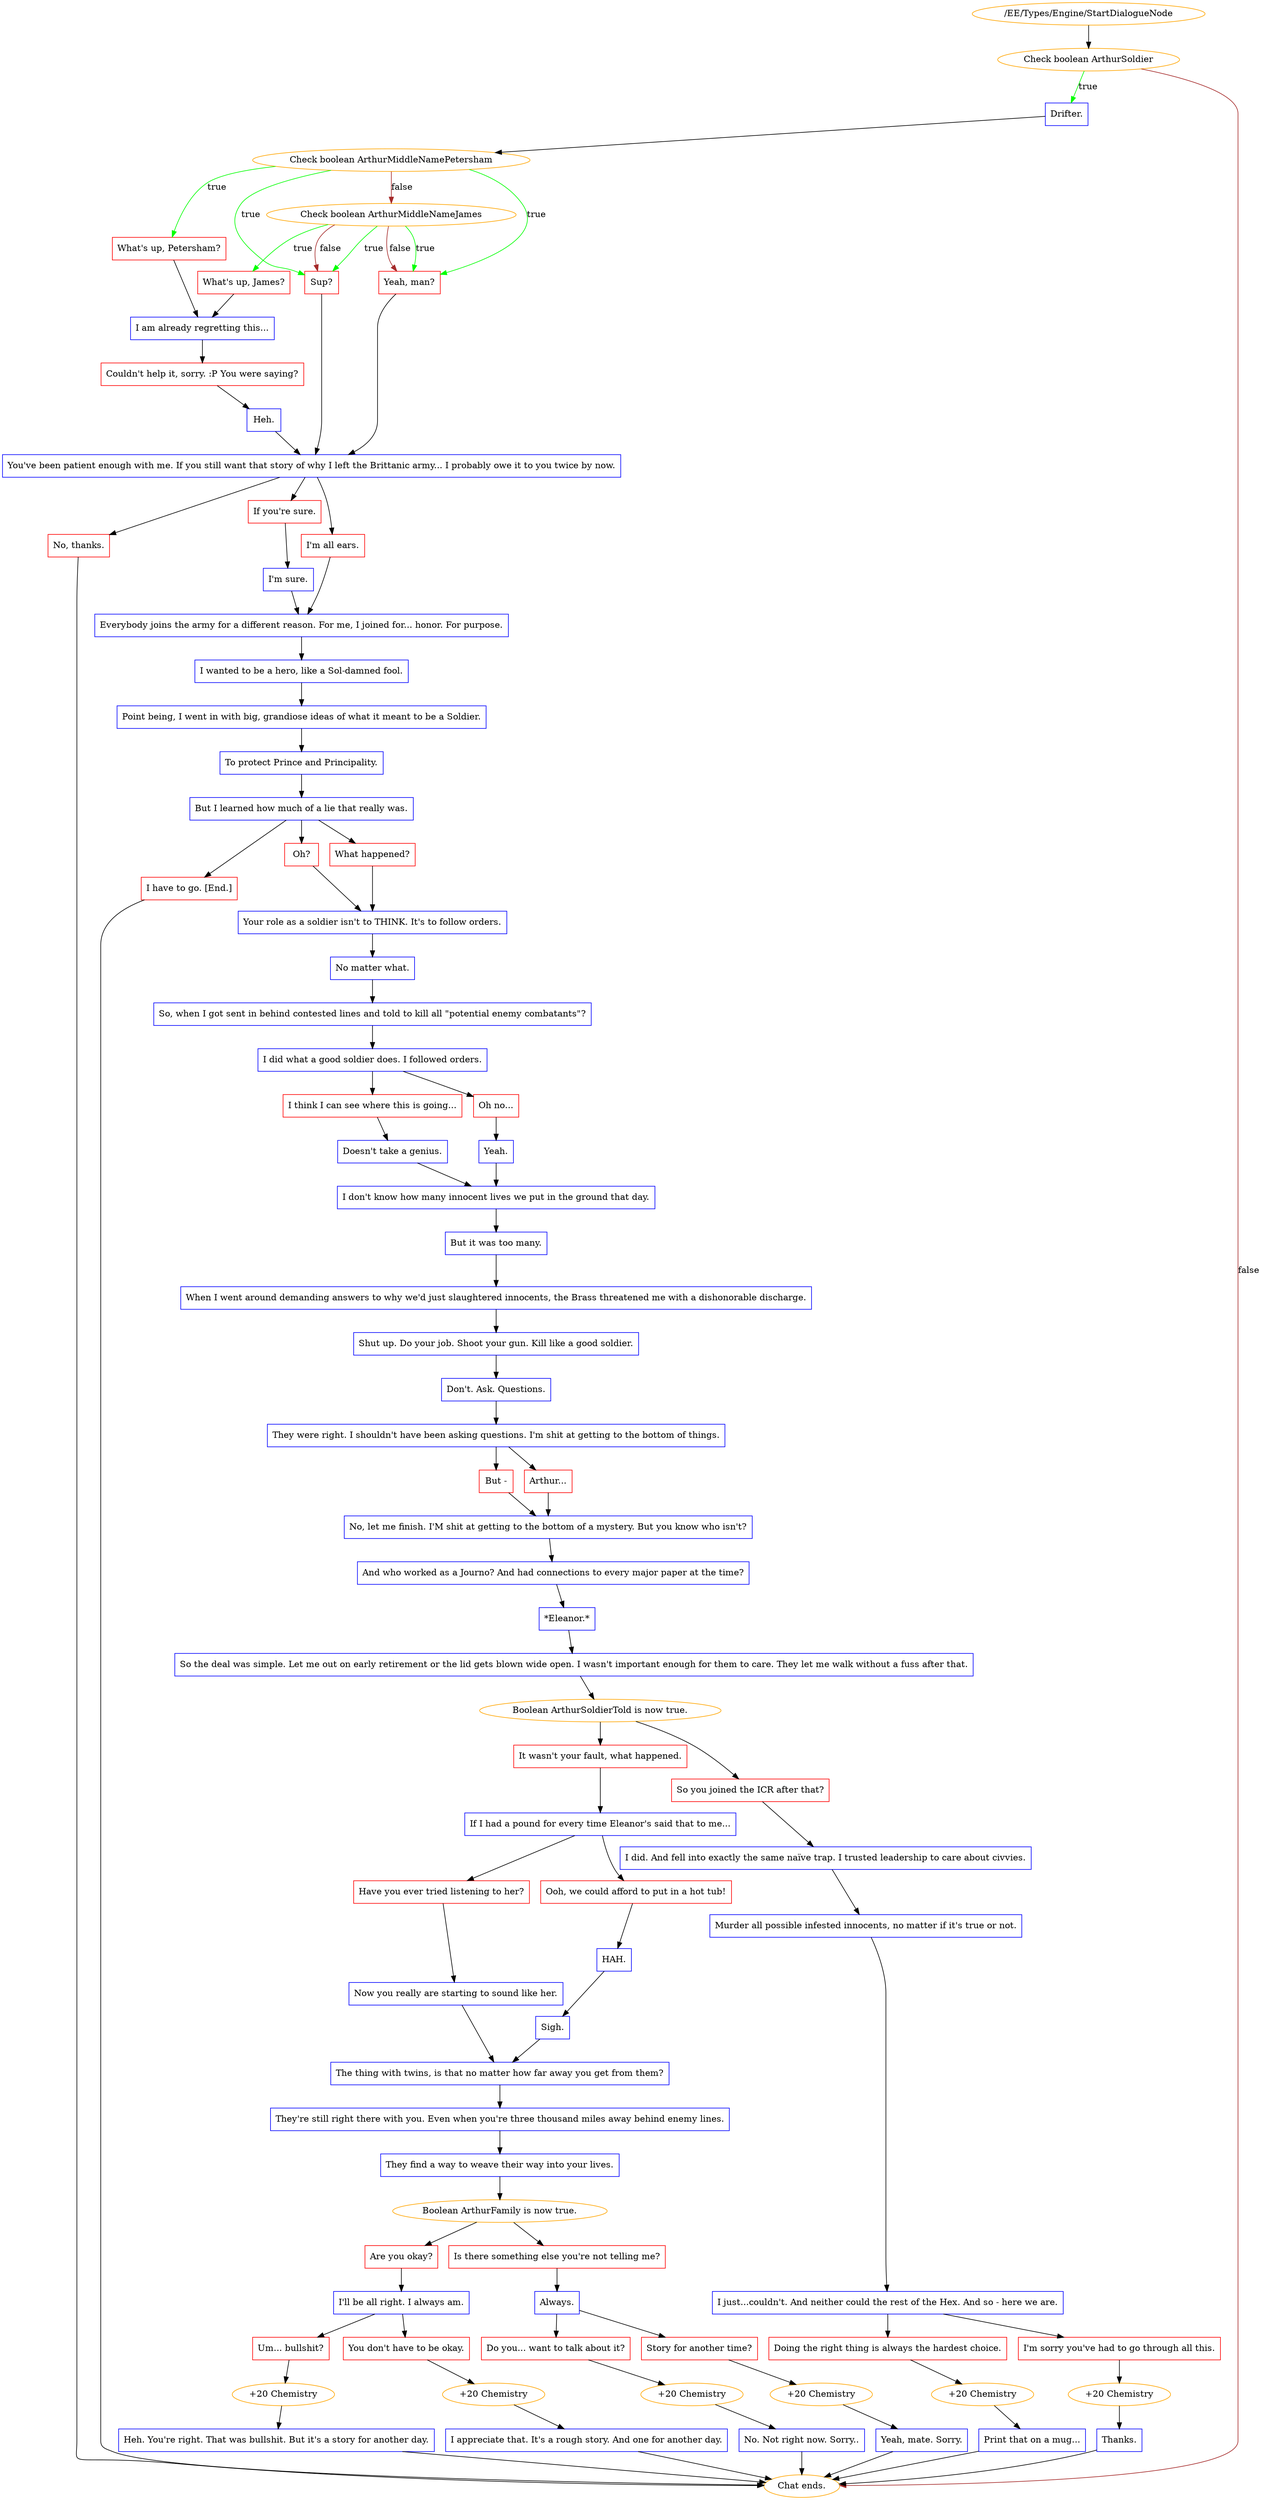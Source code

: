 digraph {
	1519 [label="/EE/Types/Engine/StartDialogueNode",color=orange];
		1519 -> 1520;
	1520 [label="Check boolean ArthurSoldier",color=orange];
		1520 -> 1521 [label=true,color=green];
		1520 -> "Chat ends." [label=false,color=brown];
	1521 [label="Drifter.",shape=box,color=blue];
		1521 -> 1523;
	"Chat ends." [color=orange];
	1523 [label="Check boolean ArthurMiddleNamePetersham",color=orange];
		1523 -> 1525 [label=true,color=green];
		1523 -> 1527 [label=true,color=green];
		1523 -> 1528 [label=true,color=green];
		1523 -> 1529 [label=false,color=brown];
	1525 [label="What's up, Petersham?",shape=box,color=red];
		1525 -> 1524;
	1527 [label="Sup?",shape=box,color=red];
		1527 -> 1532;
	1528 [label="Yeah, man?",shape=box,color=red];
		1528 -> 1532;
	1529 [label="Check boolean ArthurMiddleNameJames",color=orange];
		1529 -> 1526 [label=true,color=green];
		1529 -> 1527 [label=true,color=green];
		1529 -> 1528 [label=true,color=green];
		1529 -> 1527 [label=false,color=brown];
		1529 -> 1528 [label=false,color=brown];
	1524 [label="I am already regretting this...",shape=box,color=blue];
		1524 -> 1530;
	1532 [label="You've been patient enough with me. If you still want that story of why I left the Brittanic army... I probably owe it to you twice by now.",shape=box,color=blue];
		1532 -> 1533;
		1532 -> 1534;
		1532 -> 1535;
	1526 [label="What's up, James?",shape=box,color=red];
		1526 -> 1524;
	1530 [label="Couldn't help it, sorry. :P You were saying?",shape=box,color=red];
		1530 -> 1531;
	1533 [label="If you're sure.",shape=box,color=red];
		1533 -> 1537;
	1534 [label="I'm all ears.",shape=box,color=red];
		1534 -> 1538;
	1535 [label="No, thanks.",shape=box,color=red];
		1535 -> "Chat ends.";
	1531 [label="Heh.",shape=box,color=blue];
		1531 -> 1532;
	1537 [label="I'm sure.",shape=box,color=blue];
		1537 -> 1538;
	1538 [label="Everybody joins the army for a different reason. For me, I joined for... honor. For purpose.",shape=box,color=blue];
		1538 -> 1539;
	"Chat ends." [color=orange];
	1539 [label="I wanted to be a hero, like a Sol-damned fool.",shape=box,color=blue];
		1539 -> 1540;
	1540 [label="Point being, I went in with big, grandiose ideas of what it meant to be a Soldier.",shape=box,color=blue];
		1540 -> 1541;
	1541 [label="To protect Prince and Principality.",shape=box,color=blue];
		1541 -> 1542;
	1542 [label="But I learned how much of a lie that really was.",shape=box,color=blue];
		1542 -> 1543;
		1542 -> 1544;
		1542 -> 1545;
	1543 [label="What happened?",shape=box,color=red];
		1543 -> 1547;
	1544 [label="Oh?",shape=box,color=red];
		1544 -> 1547;
	1545 [label="I have to go. [End.]",shape=box,color=red];
		1545 -> "Chat ends.";
	1547 [label="Your role as a soldier isn't to THINK. It's to follow orders.",shape=box,color=blue];
		1547 -> 1548;
	"Chat ends." [color=orange];
	1548 [label="No matter what.",shape=box,color=blue];
		1548 -> 1549;
	1549 [label="So, when I got sent in behind contested lines and told to kill all \"potential enemy combatants\"?",shape=box,color=blue];
		1549 -> 1550;
	1550 [label="I did what a good soldier does. I followed orders.",shape=box,color=blue];
		1550 -> 1551;
		1550 -> 1552;
	1551 [label="I think I can see where this is going...",shape=box,color=red];
		1551 -> 1553;
	1552 [label="Oh no...",shape=box,color=red];
		1552 -> 1554;
	1553 [label="Doesn't take a genius.",shape=box,color=blue];
		1553 -> 1555;
	1554 [label="Yeah.",shape=box,color=blue];
		1554 -> 1555;
	1555 [label="I don't know how many innocent lives we put in the ground that day.",shape=box,color=blue];
		1555 -> 1556;
	1556 [label="But it was too many.",shape=box,color=blue];
		1556 -> 1557;
	1557 [label="When I went around demanding answers to why we'd just slaughtered innocents, the Brass threatened me with a dishonorable discharge.",shape=box,color=blue];
		1557 -> 1558;
	1558 [label="Shut up. Do your job. Shoot your gun. Kill like a good soldier.",shape=box,color=blue];
		1558 -> 1559;
	1559 [label="Don't. Ask. Questions.",shape=box,color=blue];
		1559 -> 1560;
	1560 [label="They were right. I shouldn't have been asking questions. I'm shit at getting to the bottom of things.",shape=box,color=blue];
		1560 -> 1561;
		1560 -> 1562;
	1561 [label="But -",shape=box,color=red];
		1561 -> 1563;
	1562 [label="Arthur...",shape=box,color=red];
		1562 -> 1563;
	1563 [label="No, let me finish. I'M shit at getting to the bottom of a mystery. But you know who isn't?",shape=box,color=blue];
		1563 -> 1564;
	1564 [label="And who worked as a Journo? And had connections to every major paper at the time?",shape=box,color=blue];
		1564 -> 3144;
	3144 [label="*Eleanor.*",shape=box,color=blue];
		3144 -> 1565;
	1565 [label="So the deal was simple. Let me out on early retirement or the lid gets blown wide open. I wasn't important enough for them to care. They let me walk without a fuss after that.",shape=box,color=blue];
		1565 -> 1566;
	1566 [label="Boolean ArthurSoldierTold is now true.",color=orange];
		1566 -> 1567;
		1566 -> 1568;
	1567 [label="So you joined the ICR after that?",shape=box,color=red];
		1567 -> 1569;
	1568 [label="It wasn't your fault, what happened.",shape=box,color=red];
		1568 -> 1570;
	1569 [label="I did. And fell into exactly the same naïve trap. I trusted leadership to care about civvies.",shape=box,color=blue];
		1569 -> 1571;
	1570 [label="If I had a pound for every time Eleanor's said that to me...",shape=box,color=blue];
		1570 -> 1572;
		1570 -> 1573;
	1571 [label="Murder all possible infested innocents, no matter if it's true or not.",shape=box,color=blue];
		1571 -> 1574;
	1572 [label="Have you ever tried listening to her?",shape=box,color=red];
		1572 -> 1577;
	1573 [label="Ooh, we could afford to put in a hot tub!",shape=box,color=red];
		1573 -> 1578;
	1574 [label="I just...couldn't. And neither could the rest of the Hex. And so - here we are.",shape=box,color=blue];
		1574 -> 1575;
		1574 -> 1576;
	1577 [label="Now you really are starting to sound like her.",shape=box,color=blue];
		1577 -> 1580;
	1578 [label="HAH.",shape=box,color=blue];
		1578 -> 1579;
	1575 [label="I'm sorry you've had to go through all this.",shape=box,color=red];
		1575 -> 1583;
	1576 [label="Doing the right thing is always the hardest choice.",shape=box,color=red];
		1576 -> 1584;
	1580 [label="The thing with twins, is that no matter how far away you get from them?",shape=box,color=blue];
		1580 -> 1587;
	1579 [label="Sigh.",shape=box,color=blue];
		1579 -> 1580;
	1583 [label="+20 Chemistry",color=orange];
		1583 -> 1581;
	1584 [label="+20 Chemistry",color=orange];
		1584 -> 1582;
	1587 [label="They're still right there with you. Even when you're three thousand miles away behind enemy lines.",shape=box,color=blue];
		1587 -> 1588;
	1581 [label="Thanks.",shape=box,color=blue];
		1581 -> "Chat ends.";
	1582 [label="Print that on a mug...",shape=box,color=blue];
		1582 -> "Chat ends.";
	1588 [label="They find a way to weave their way into your lives.",shape=box,color=blue];
		1588 -> 1589;
	"Chat ends." [color=orange];
	"Chat ends." [color=orange];
	1589 [label="Boolean ArthurFamily is now true.",color=orange];
		1589 -> 1591;
		1589 -> 1592;
	1591 [label="Are you okay?",shape=box,color=red];
		1591 -> 1590;
	1592 [label="Is there something else you're not telling me?",shape=box,color=red];
		1592 -> 1593;
	1590 [label="I'll be all right. I always am.",shape=box,color=blue];
		1590 -> 1594;
		1590 -> 1595;
	1593 [label="Always.",shape=box,color=blue];
		1593 -> 1596;
		1593 -> 1597;
	1594 [label="You don't have to be okay.",shape=box,color=red];
		1594 -> 1602;
	1595 [label="Um... bullshit?",shape=box,color=red];
		1595 -> 1603;
	1596 [label="Story for another time?",shape=box,color=red];
		1596 -> 1604;
	1597 [label="Do you... want to talk about it?",shape=box,color=red];
		1597 -> 1605;
	1602 [label="+20 Chemistry",color=orange];
		1602 -> 1598;
	1603 [label="+20 Chemistry",color=orange];
		1603 -> 1599;
	1604 [label="+20 Chemistry",color=orange];
		1604 -> 1600;
	1605 [label="+20 Chemistry",color=orange];
		1605 -> 1601;
	1598 [label="I appreciate that. It's a rough story. And one for another day.",shape=box,color=blue];
		1598 -> "Chat ends.";
	1599 [label="Heh. You're right. That was bullshit. But it's a story for another day.",shape=box,color=blue];
		1599 -> "Chat ends.";
	1600 [label="Yeah, mate. Sorry.",shape=box,color=blue];
		1600 -> "Chat ends.";
	1601 [label="No. Not right now. Sorry..",shape=box,color=blue];
		1601 -> "Chat ends.";
	"Chat ends." [color=orange];
	"Chat ends." [color=orange];
	"Chat ends." [color=orange];
	"Chat ends." [color=orange];
}